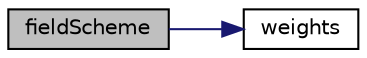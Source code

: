 digraph "fieldScheme"
{
  bgcolor="transparent";
  edge [fontname="Helvetica",fontsize="10",labelfontname="Helvetica",labelfontsize="10"];
  node [fontname="Helvetica",fontsize="10",shape=record];
  rankdir="LR";
  Node1 [label="fieldScheme",height=0.2,width=0.4,color="black", fillcolor="grey75", style="filled", fontcolor="black"];
  Node1 -> Node2 [color="midnightblue",fontsize="10",style="solid",fontname="Helvetica"];
  Node2 [label="weights",height=0.2,width=0.4,color="black",URL="$a00768.html#ae3cee6bfc4fee6e13df66df7e856ed37",tooltip="Return the interpolation weighting factors. "];
}
